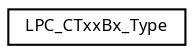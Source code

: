 digraph "Graphical Class Hierarchy"
{
  edge [fontname="Sans",fontsize="8",labelfontname="Sans",labelfontsize="8"];
  node [fontname="Sans",fontsize="8",shape=record];
  rankdir="LR";
  Node1 [label="LPC_CTxxBx_Type",height=0.2,width=0.4,color="black", fillcolor="white", style="filled",URL="$struct_l_p_c___c_txx_bx___type.html",tooltip="Product name title=UM10462 Chapter title=LPC11U1x 32-bitcounter/timers CT32B0/1 Modification date=3/1..."];
}
